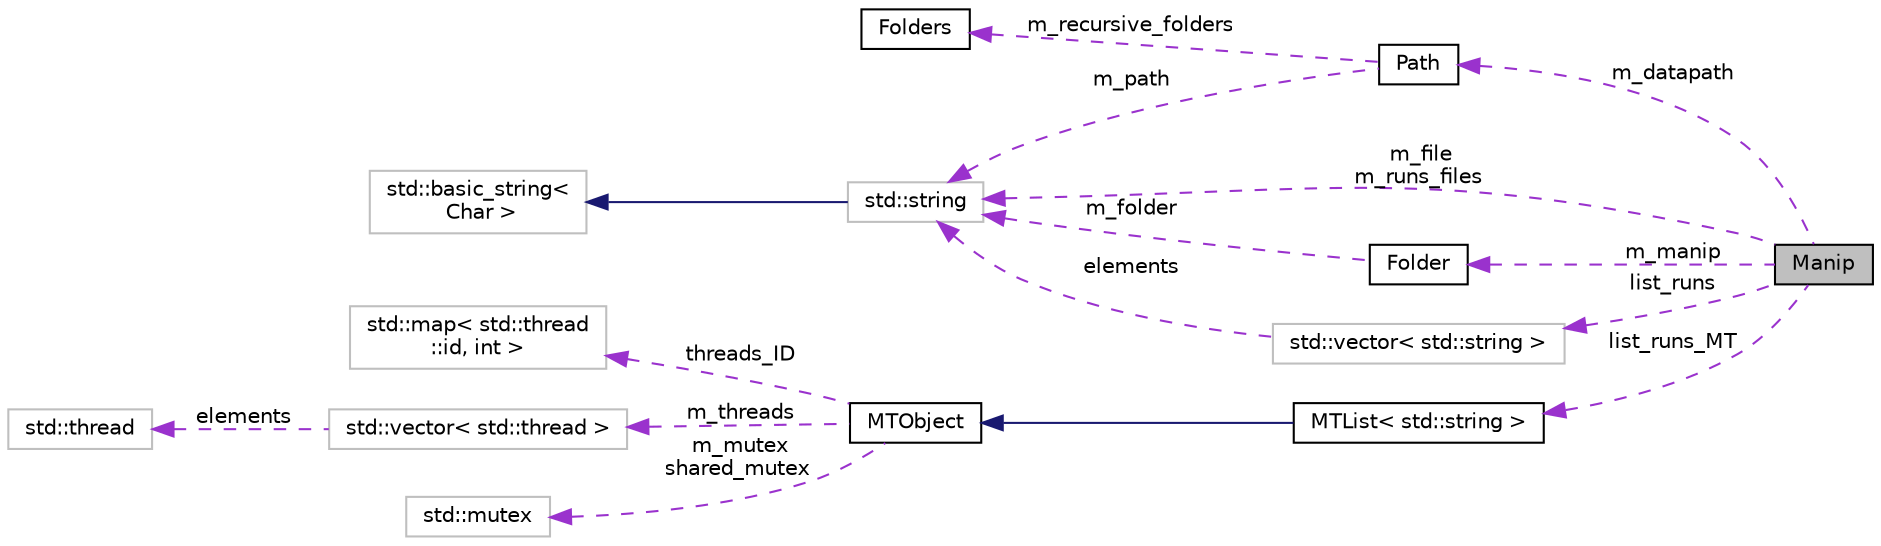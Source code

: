 digraph "Manip"
{
 // LATEX_PDF_SIZE
  edge [fontname="Helvetica",fontsize="10",labelfontname="Helvetica",labelfontsize="10"];
  node [fontname="Helvetica",fontsize="10",shape=record];
  rankdir="LR";
  Node1 [label="Manip",height=0.2,width=0.4,color="black", fillcolor="grey75", style="filled", fontcolor="black",tooltip=" "];
  Node2 -> Node1 [dir="back",color="darkorchid3",fontsize="10",style="dashed",label=" m_datapath" ,fontname="Helvetica"];
  Node2 [label="Path",height=0.2,width=0.4,color="black", fillcolor="white", style="filled",URL="$class_path.html",tooltip="Object used to hold the complete path of a giver folder."];
  Node3 -> Node2 [dir="back",color="darkorchid3",fontsize="10",style="dashed",label=" m_recursive_folders" ,fontname="Helvetica"];
  Node3 [label="Folders",height=0.2,width=0.4,color="black", fillcolor="white", style="filled",URL="$class_folders.html",tooltip="Object used to hold a list of folders."];
  Node4 -> Node2 [dir="back",color="darkorchid3",fontsize="10",style="dashed",label=" m_path" ,fontname="Helvetica"];
  Node4 [label="std::string",height=0.2,width=0.4,color="grey75", fillcolor="white", style="filled",tooltip=" "];
  Node5 -> Node4 [dir="back",color="midnightblue",fontsize="10",style="solid",fontname="Helvetica"];
  Node5 [label="std::basic_string\<\l Char \>",height=0.2,width=0.4,color="grey75", fillcolor="white", style="filled",tooltip=" "];
  Node6 -> Node1 [dir="back",color="darkorchid3",fontsize="10",style="dashed",label=" list_runs_MT" ,fontname="Helvetica"];
  Node6 [label="MTList\< std::string \>",height=0.2,width=0.4,color="black", fillcolor="white", style="filled",URL="$class_m_t_list.html",tooltip=" "];
  Node7 -> Node6 [dir="back",color="midnightblue",fontsize="10",style="solid",fontname="Helvetica"];
  Node7 [label="MTObject",height=0.2,width=0.4,color="black", fillcolor="white", style="filled",URL="$class_m_t_object.html",tooltip=" "];
  Node8 -> Node7 [dir="back",color="darkorchid3",fontsize="10",style="dashed",label=" threads_ID" ,fontname="Helvetica"];
  Node8 [label="std::map\< std::thread\l::id, int \>",height=0.2,width=0.4,color="grey75", fillcolor="white", style="filled",tooltip=" "];
  Node9 -> Node7 [dir="back",color="darkorchid3",fontsize="10",style="dashed",label=" m_threads" ,fontname="Helvetica"];
  Node9 [label="std::vector\< std::thread \>",height=0.2,width=0.4,color="grey75", fillcolor="white", style="filled",tooltip=" "];
  Node10 -> Node9 [dir="back",color="darkorchid3",fontsize="10",style="dashed",label=" elements" ,fontname="Helvetica"];
  Node10 [label="std::thread",height=0.2,width=0.4,color="grey75", fillcolor="white", style="filled",tooltip=" "];
  Node11 -> Node7 [dir="back",color="darkorchid3",fontsize="10",style="dashed",label=" m_mutex\nshared_mutex" ,fontname="Helvetica"];
  Node11 [label="std::mutex",height=0.2,width=0.4,color="grey75", fillcolor="white", style="filled",tooltip=" "];
  Node4 -> Node1 [dir="back",color="darkorchid3",fontsize="10",style="dashed",label=" m_file\nm_runs_files" ,fontname="Helvetica"];
  Node12 -> Node1 [dir="back",color="darkorchid3",fontsize="10",style="dashed",label=" m_manip" ,fontname="Helvetica"];
  Node12 [label="Folder",height=0.2,width=0.4,color="black", fillcolor="white", style="filled",URL="$class_folder.html",tooltip="Object used to hold a folder's name."];
  Node4 -> Node12 [dir="back",color="darkorchid3",fontsize="10",style="dashed",label=" m_folder" ,fontname="Helvetica"];
  Node13 -> Node1 [dir="back",color="darkorchid3",fontsize="10",style="dashed",label=" list_runs" ,fontname="Helvetica"];
  Node13 [label="std::vector\< std::string \>",height=0.2,width=0.4,color="grey75", fillcolor="white", style="filled",tooltip=" "];
  Node4 -> Node13 [dir="back",color="darkorchid3",fontsize="10",style="dashed",label=" elements" ,fontname="Helvetica"];
}
